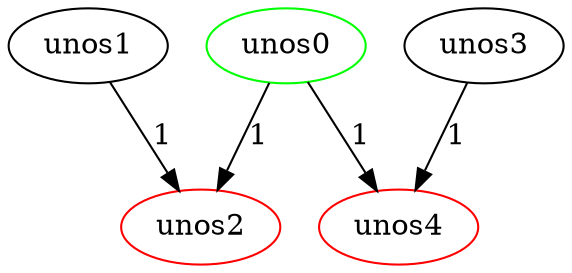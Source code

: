 digraph{
0 [label="unos0"color = "black"];
0->2 [label="1"];
0->4 [label="1"];
1 [label="unos1"color = "black"];
1->2 [label="1"];
2 [label="unos2"color = "red"];
3 [label="unos3"color = "black"];
3->4 [label="1"];
4 [label="unos4"color = "red"];
0 [label = "unos0"color = "green"];
}
